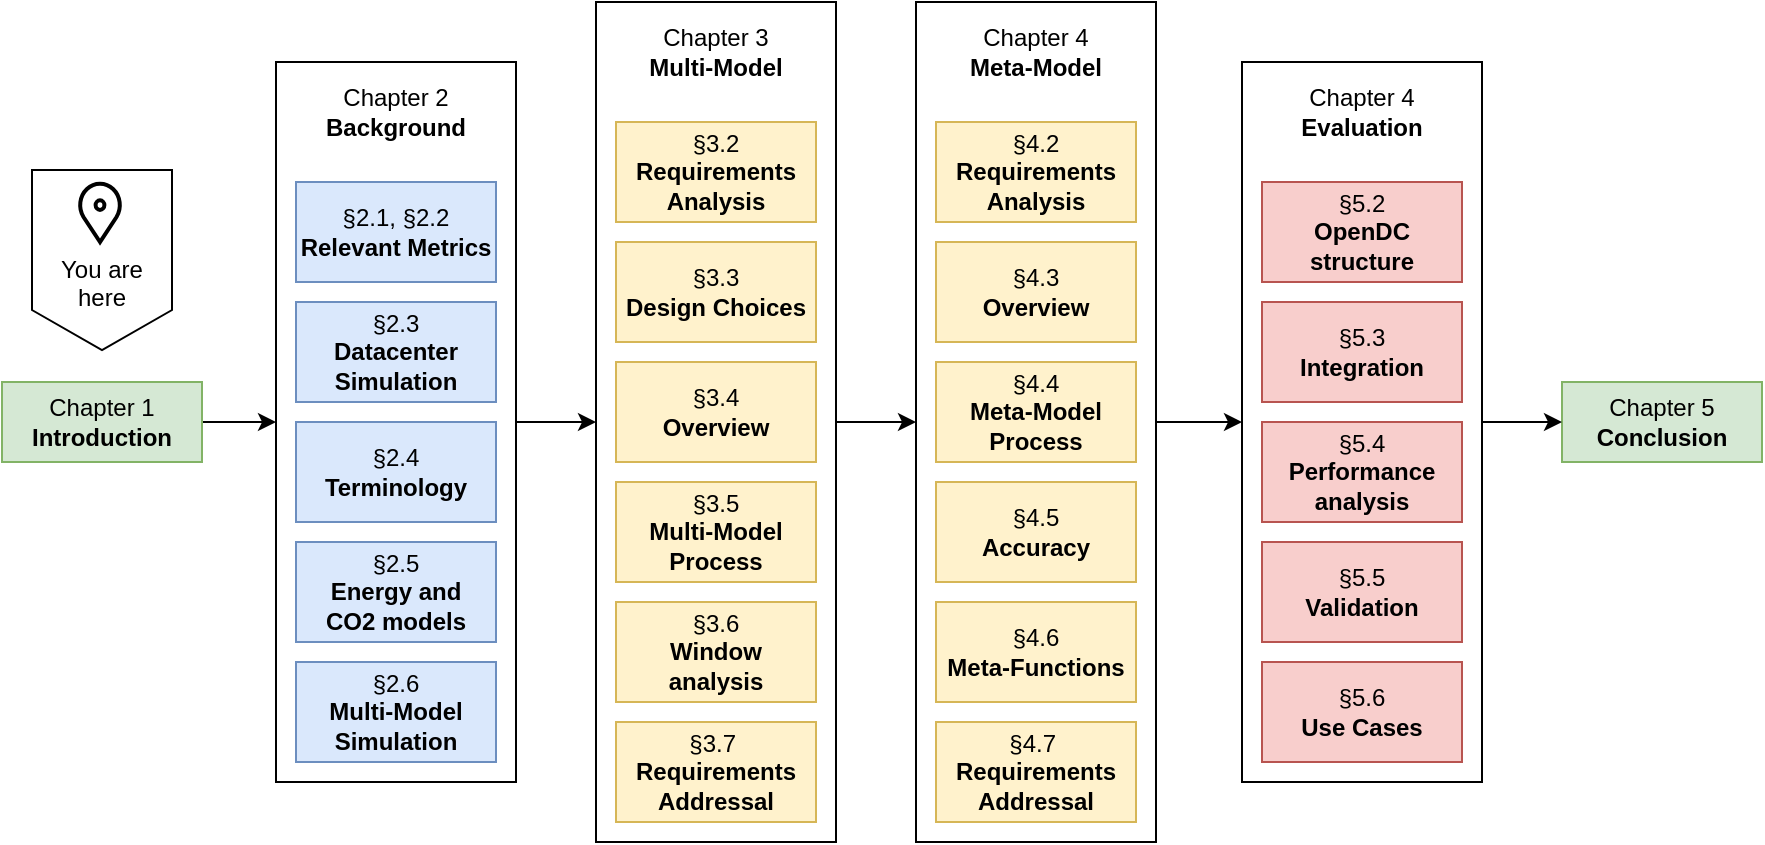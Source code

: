 <mxfile version="22.1.16" type="device">
  <diagram name="Page-1" id="XyvESQKUlL8QjPjvROn5">
    <mxGraphModel dx="920" dy="604" grid="1" gridSize="10" guides="1" tooltips="1" connect="1" arrows="1" fold="1" page="1" pageScale="1" pageWidth="827" pageHeight="1169" math="0" shadow="0">
      <root>
        <mxCell id="0" />
        <mxCell id="1" parent="0" />
        <mxCell id="_TrwOz8sSUQ42wElkxMV-58" style="edgeStyle=orthogonalEdgeStyle;rounded=0;orthogonalLoop=1;jettySize=auto;html=1;entryX=0;entryY=0.5;entryDx=0;entryDy=0;" edge="1" parent="1" source="_TrwOz8sSUQ42wElkxMV-1" target="_TrwOz8sSUQ42wElkxMV-7">
          <mxGeometry relative="1" as="geometry" />
        </mxCell>
        <mxCell id="_TrwOz8sSUQ42wElkxMV-1" value="Chapter 1&lt;br&gt;&lt;b&gt;Introduction&lt;/b&gt;" style="rounded=0;whiteSpace=wrap;html=1;fillColor=#d5e8d4;strokeColor=#82b366;" vertex="1" parent="1">
          <mxGeometry x="10" y="360" width="100" height="40" as="geometry" />
        </mxCell>
        <mxCell id="_TrwOz8sSUQ42wElkxMV-51" value="Chapter 5&lt;br&gt;&lt;b&gt;Conclusion&lt;/b&gt;" style="rounded=0;whiteSpace=wrap;html=1;fillColor=#d5e8d4;strokeColor=#82b366;" vertex="1" parent="1">
          <mxGeometry x="790" y="360" width="100" height="40" as="geometry" />
        </mxCell>
        <mxCell id="_TrwOz8sSUQ42wElkxMV-53" value="" style="group" vertex="1" connectable="0" parent="1">
          <mxGeometry x="147" y="200" width="120" height="360" as="geometry" />
        </mxCell>
        <mxCell id="_TrwOz8sSUQ42wElkxMV-7" value="" style="rounded=0;whiteSpace=wrap;html=1;container=0;" vertex="1" parent="_TrwOz8sSUQ42wElkxMV-53">
          <mxGeometry width="120" height="360" as="geometry" />
        </mxCell>
        <mxCell id="_TrwOz8sSUQ42wElkxMV-8" value="Chapter 2&lt;br&gt;&lt;b&gt;Background&lt;/b&gt;" style="text;html=1;strokeColor=none;fillColor=none;align=center;verticalAlign=middle;whiteSpace=wrap;rounded=0;container=0;" vertex="1" parent="_TrwOz8sSUQ42wElkxMV-53">
          <mxGeometry x="30" y="10" width="60" height="30" as="geometry" />
        </mxCell>
        <mxCell id="_TrwOz8sSUQ42wElkxMV-10" value="§2.1, §2.2&lt;br&gt;&lt;b&gt;Relevant Metrics&lt;/b&gt;" style="rounded=0;whiteSpace=wrap;html=1;fillColor=#dae8fc;strokeColor=#6c8ebf;container=0;" vertex="1" parent="_TrwOz8sSUQ42wElkxMV-53">
          <mxGeometry x="10" y="60" width="100" height="50" as="geometry" />
        </mxCell>
        <mxCell id="_TrwOz8sSUQ42wElkxMV-11" value="§2.3&lt;br&gt;&lt;b&gt;Datacenter Simulation&lt;/b&gt;" style="rounded=0;whiteSpace=wrap;html=1;fillColor=#dae8fc;strokeColor=#6c8ebf;container=0;" vertex="1" parent="_TrwOz8sSUQ42wElkxMV-53">
          <mxGeometry x="10" y="120" width="100" height="50" as="geometry" />
        </mxCell>
        <mxCell id="_TrwOz8sSUQ42wElkxMV-12" value="§2.4&lt;br&gt;&lt;b&gt;Terminology&lt;/b&gt;" style="rounded=0;whiteSpace=wrap;html=1;fillColor=#dae8fc;strokeColor=#6c8ebf;container=0;" vertex="1" parent="_TrwOz8sSUQ42wElkxMV-53">
          <mxGeometry x="10" y="180" width="100" height="50" as="geometry" />
        </mxCell>
        <mxCell id="_TrwOz8sSUQ42wElkxMV-25" value="§2.5&lt;br&gt;&lt;b&gt;Energy and &lt;br&gt;CO2 models&lt;/b&gt;" style="rounded=0;whiteSpace=wrap;html=1;fillColor=#dae8fc;strokeColor=#6c8ebf;" vertex="1" parent="_TrwOz8sSUQ42wElkxMV-53">
          <mxGeometry x="10" y="240" width="100" height="50" as="geometry" />
        </mxCell>
        <mxCell id="_TrwOz8sSUQ42wElkxMV-26" value="§2.6&lt;br&gt;&lt;b&gt;Multi-Model Simulation&lt;/b&gt;" style="rounded=0;whiteSpace=wrap;html=1;fillColor=#dae8fc;strokeColor=#6c8ebf;" vertex="1" parent="_TrwOz8sSUQ42wElkxMV-53">
          <mxGeometry x="10" y="300" width="100" height="50" as="geometry" />
        </mxCell>
        <mxCell id="_TrwOz8sSUQ42wElkxMV-54" value="" style="group" vertex="1" connectable="0" parent="1">
          <mxGeometry x="307" y="170" width="120" height="420" as="geometry" />
        </mxCell>
        <mxCell id="_TrwOz8sSUQ42wElkxMV-27" value="" style="rounded=0;whiteSpace=wrap;html=1;container=0;" vertex="1" parent="_TrwOz8sSUQ42wElkxMV-54">
          <mxGeometry width="120" height="420" as="geometry" />
        </mxCell>
        <mxCell id="_TrwOz8sSUQ42wElkxMV-28" value="Chapter 3&lt;br&gt;&lt;b&gt;Multi-Model&lt;/b&gt;" style="text;html=1;strokeColor=none;fillColor=none;align=center;verticalAlign=middle;whiteSpace=wrap;rounded=0;container=0;" vertex="1" parent="_TrwOz8sSUQ42wElkxMV-54">
          <mxGeometry x="10" y="10" width="100" height="30" as="geometry" />
        </mxCell>
        <mxCell id="_TrwOz8sSUQ42wElkxMV-29" value="§3.2&lt;br&gt;&lt;b&gt;Requirements Analysis&lt;/b&gt;" style="rounded=0;whiteSpace=wrap;html=1;fillColor=#fff2cc;strokeColor=#d6b656;container=0;" vertex="1" parent="_TrwOz8sSUQ42wElkxMV-54">
          <mxGeometry x="10" y="60" width="100" height="50" as="geometry" />
        </mxCell>
        <mxCell id="_TrwOz8sSUQ42wElkxMV-30" value="§3.3&lt;br&gt;&lt;b&gt;Design Choices&lt;/b&gt;" style="rounded=0;whiteSpace=wrap;html=1;fillColor=#fff2cc;strokeColor=#d6b656;container=0;" vertex="1" parent="_TrwOz8sSUQ42wElkxMV-54">
          <mxGeometry x="10" y="120" width="100" height="50" as="geometry" />
        </mxCell>
        <mxCell id="_TrwOz8sSUQ42wElkxMV-31" value="§3.4&lt;br&gt;&lt;b&gt;Overview&lt;/b&gt;" style="rounded=0;whiteSpace=wrap;html=1;fillColor=#fff2cc;strokeColor=#d6b656;container=0;" vertex="1" parent="_TrwOz8sSUQ42wElkxMV-54">
          <mxGeometry x="10" y="180" width="100" height="50" as="geometry" />
        </mxCell>
        <mxCell id="_TrwOz8sSUQ42wElkxMV-32" value="§3.5&lt;br&gt;&lt;b&gt;Multi-Model Process&lt;/b&gt;" style="rounded=0;whiteSpace=wrap;html=1;fillColor=#fff2cc;strokeColor=#d6b656;" vertex="1" parent="_TrwOz8sSUQ42wElkxMV-54">
          <mxGeometry x="10" y="240" width="100" height="50" as="geometry" />
        </mxCell>
        <mxCell id="_TrwOz8sSUQ42wElkxMV-33" value="§3.6&lt;br&gt;&lt;b&gt;Window&lt;br&gt;analysis&lt;/b&gt;" style="rounded=0;whiteSpace=wrap;html=1;fillColor=#fff2cc;strokeColor=#d6b656;" vertex="1" parent="_TrwOz8sSUQ42wElkxMV-54">
          <mxGeometry x="10" y="300" width="100" height="50" as="geometry" />
        </mxCell>
        <mxCell id="_TrwOz8sSUQ42wElkxMV-34" value="§3.7&amp;nbsp;&lt;br&gt;&lt;b&gt;Requirements Addressal&lt;/b&gt;" style="rounded=0;whiteSpace=wrap;html=1;fillColor=#fff2cc;strokeColor=#d6b656;" vertex="1" parent="_TrwOz8sSUQ42wElkxMV-54">
          <mxGeometry x="10" y="360" width="100" height="50" as="geometry" />
        </mxCell>
        <mxCell id="_TrwOz8sSUQ42wElkxMV-55" value="" style="group" vertex="1" connectable="0" parent="1">
          <mxGeometry x="467" y="170" width="120" height="420" as="geometry" />
        </mxCell>
        <mxCell id="_TrwOz8sSUQ42wElkxMV-35" value="" style="rounded=0;whiteSpace=wrap;html=1;container=0;" vertex="1" parent="_TrwOz8sSUQ42wElkxMV-55">
          <mxGeometry width="120" height="420" as="geometry" />
        </mxCell>
        <mxCell id="_TrwOz8sSUQ42wElkxMV-36" value="Chapter 4&lt;br&gt;&lt;b&gt;Meta-Model&lt;/b&gt;" style="text;html=1;strokeColor=none;fillColor=none;align=center;verticalAlign=middle;whiteSpace=wrap;rounded=0;container=0;" vertex="1" parent="_TrwOz8sSUQ42wElkxMV-55">
          <mxGeometry x="10" y="10" width="100" height="30" as="geometry" />
        </mxCell>
        <mxCell id="_TrwOz8sSUQ42wElkxMV-37" value="§4.2&lt;br&gt;&lt;b&gt;Requirements Analysis&lt;/b&gt;" style="rounded=0;whiteSpace=wrap;html=1;fillColor=#fff2cc;strokeColor=#d6b656;container=0;" vertex="1" parent="_TrwOz8sSUQ42wElkxMV-55">
          <mxGeometry x="10" y="60" width="100" height="50" as="geometry" />
        </mxCell>
        <mxCell id="_TrwOz8sSUQ42wElkxMV-38" value="§4.3&lt;br&gt;&lt;b&gt;Overview&lt;/b&gt;" style="rounded=0;whiteSpace=wrap;html=1;fillColor=#fff2cc;strokeColor=#d6b656;container=0;" vertex="1" parent="_TrwOz8sSUQ42wElkxMV-55">
          <mxGeometry x="10" y="120" width="100" height="50" as="geometry" />
        </mxCell>
        <mxCell id="_TrwOz8sSUQ42wElkxMV-39" value="§4.4&lt;br&gt;&lt;b&gt;Meta-Model Process&lt;/b&gt;" style="rounded=0;whiteSpace=wrap;html=1;fillColor=#fff2cc;strokeColor=#d6b656;container=0;" vertex="1" parent="_TrwOz8sSUQ42wElkxMV-55">
          <mxGeometry x="10" y="180" width="100" height="50" as="geometry" />
        </mxCell>
        <mxCell id="_TrwOz8sSUQ42wElkxMV-40" value="§4.5&lt;br&gt;&lt;b&gt;Accuracy&lt;/b&gt;" style="rounded=0;whiteSpace=wrap;html=1;fillColor=#fff2cc;strokeColor=#d6b656;" vertex="1" parent="_TrwOz8sSUQ42wElkxMV-55">
          <mxGeometry x="10" y="240" width="100" height="50" as="geometry" />
        </mxCell>
        <mxCell id="_TrwOz8sSUQ42wElkxMV-41" value="§4.6&lt;br&gt;&lt;b&gt;Meta-Functions&lt;/b&gt;" style="rounded=0;whiteSpace=wrap;html=1;fillColor=#fff2cc;strokeColor=#d6b656;" vertex="1" parent="_TrwOz8sSUQ42wElkxMV-55">
          <mxGeometry x="10" y="300" width="100" height="50" as="geometry" />
        </mxCell>
        <mxCell id="_TrwOz8sSUQ42wElkxMV-42" value="§4.7&amp;nbsp;&lt;br&gt;&lt;b&gt;Requirements Addressal&lt;/b&gt;" style="rounded=0;whiteSpace=wrap;html=1;fillColor=#fff2cc;strokeColor=#d6b656;" vertex="1" parent="_TrwOz8sSUQ42wElkxMV-55">
          <mxGeometry x="10" y="360" width="100" height="50" as="geometry" />
        </mxCell>
        <mxCell id="_TrwOz8sSUQ42wElkxMV-56" value="" style="group" vertex="1" connectable="0" parent="1">
          <mxGeometry x="630" y="200" width="120" height="360" as="geometry" />
        </mxCell>
        <mxCell id="_TrwOz8sSUQ42wElkxMV-43" value="" style="rounded=0;whiteSpace=wrap;html=1;container=0;" vertex="1" parent="_TrwOz8sSUQ42wElkxMV-56">
          <mxGeometry width="120" height="360" as="geometry" />
        </mxCell>
        <mxCell id="_TrwOz8sSUQ42wElkxMV-44" value="Chapter 4&lt;br&gt;&lt;b&gt;Evaluation&lt;/b&gt;" style="text;html=1;strokeColor=none;fillColor=none;align=center;verticalAlign=middle;whiteSpace=wrap;rounded=0;container=0;" vertex="1" parent="_TrwOz8sSUQ42wElkxMV-56">
          <mxGeometry x="10" y="10" width="100" height="30" as="geometry" />
        </mxCell>
        <mxCell id="_TrwOz8sSUQ42wElkxMV-45" value="§5.2&lt;br&gt;&lt;b&gt;OpenDC structure&lt;/b&gt;" style="rounded=0;whiteSpace=wrap;html=1;fillColor=#f8cecc;strokeColor=#b85450;container=0;" vertex="1" parent="_TrwOz8sSUQ42wElkxMV-56">
          <mxGeometry x="10" y="60" width="100" height="50" as="geometry" />
        </mxCell>
        <mxCell id="_TrwOz8sSUQ42wElkxMV-46" value="§5.3&lt;br&gt;&lt;b&gt;Integration&lt;/b&gt;" style="rounded=0;whiteSpace=wrap;html=1;fillColor=#f8cecc;strokeColor=#b85450;container=0;" vertex="1" parent="_TrwOz8sSUQ42wElkxMV-56">
          <mxGeometry x="10" y="120" width="100" height="50" as="geometry" />
        </mxCell>
        <mxCell id="_TrwOz8sSUQ42wElkxMV-47" value="§5.4&lt;br&gt;&lt;b&gt;Performance analysis&lt;/b&gt;" style="rounded=0;whiteSpace=wrap;html=1;fillColor=#f8cecc;strokeColor=#b85450;container=0;" vertex="1" parent="_TrwOz8sSUQ42wElkxMV-56">
          <mxGeometry x="10" y="180" width="100" height="50" as="geometry" />
        </mxCell>
        <mxCell id="_TrwOz8sSUQ42wElkxMV-48" value="§5.5&lt;br&gt;&lt;b&gt;Validation&lt;/b&gt;" style="rounded=0;whiteSpace=wrap;html=1;fillColor=#f8cecc;strokeColor=#b85450;" vertex="1" parent="_TrwOz8sSUQ42wElkxMV-56">
          <mxGeometry x="10" y="240" width="100" height="50" as="geometry" />
        </mxCell>
        <mxCell id="_TrwOz8sSUQ42wElkxMV-49" value="§5.6&lt;br&gt;&lt;b style=&quot;border-color: var(--border-color);&quot;&gt;Use Cases&lt;/b&gt;" style="rounded=0;whiteSpace=wrap;html=1;fillColor=#f8cecc;strokeColor=#b85450;" vertex="1" parent="_TrwOz8sSUQ42wElkxMV-56">
          <mxGeometry x="10" y="300" width="100" height="50" as="geometry" />
        </mxCell>
        <mxCell id="_TrwOz8sSUQ42wElkxMV-59" style="edgeStyle=orthogonalEdgeStyle;rounded=0;orthogonalLoop=1;jettySize=auto;html=1;entryX=0;entryY=0.5;entryDx=0;entryDy=0;" edge="1" parent="1" source="_TrwOz8sSUQ42wElkxMV-7" target="_TrwOz8sSUQ42wElkxMV-27">
          <mxGeometry relative="1" as="geometry" />
        </mxCell>
        <mxCell id="_TrwOz8sSUQ42wElkxMV-60" style="edgeStyle=orthogonalEdgeStyle;rounded=0;orthogonalLoop=1;jettySize=auto;html=1;entryX=0;entryY=0.5;entryDx=0;entryDy=0;" edge="1" parent="1" source="_TrwOz8sSUQ42wElkxMV-27" target="_TrwOz8sSUQ42wElkxMV-35">
          <mxGeometry relative="1" as="geometry" />
        </mxCell>
        <mxCell id="_TrwOz8sSUQ42wElkxMV-61" style="edgeStyle=orthogonalEdgeStyle;rounded=0;orthogonalLoop=1;jettySize=auto;html=1;entryX=0;entryY=0.5;entryDx=0;entryDy=0;" edge="1" parent="1" source="_TrwOz8sSUQ42wElkxMV-35" target="_TrwOz8sSUQ42wElkxMV-43">
          <mxGeometry relative="1" as="geometry" />
        </mxCell>
        <mxCell id="_TrwOz8sSUQ42wElkxMV-62" style="edgeStyle=orthogonalEdgeStyle;rounded=0;orthogonalLoop=1;jettySize=auto;html=1;entryX=0;entryY=0.5;entryDx=0;entryDy=0;" edge="1" parent="1" source="_TrwOz8sSUQ42wElkxMV-43" target="_TrwOz8sSUQ42wElkxMV-51">
          <mxGeometry relative="1" as="geometry" />
        </mxCell>
        <mxCell id="_TrwOz8sSUQ42wElkxMV-63" value="&lt;br&gt;&lt;br&gt;&lt;br&gt;You are here" style="shape=callout;whiteSpace=wrap;html=1;perimeter=calloutPerimeter;size=20;position=0;base=70;" vertex="1" parent="1">
          <mxGeometry x="25" y="254" width="70" height="90" as="geometry" />
        </mxCell>
        <mxCell id="_TrwOz8sSUQ42wElkxMV-67" value="" style="html=1;verticalLabelPosition=bottom;align=center;labelBackgroundColor=#ffffff;verticalAlign=top;strokeWidth=2;strokeColor=#000000;shadow=0;dashed=0;shape=mxgraph.ios7.icons.location;" vertex="1" parent="1">
          <mxGeometry x="48" y="260" width="22" height="30" as="geometry" />
        </mxCell>
      </root>
    </mxGraphModel>
  </diagram>
</mxfile>
